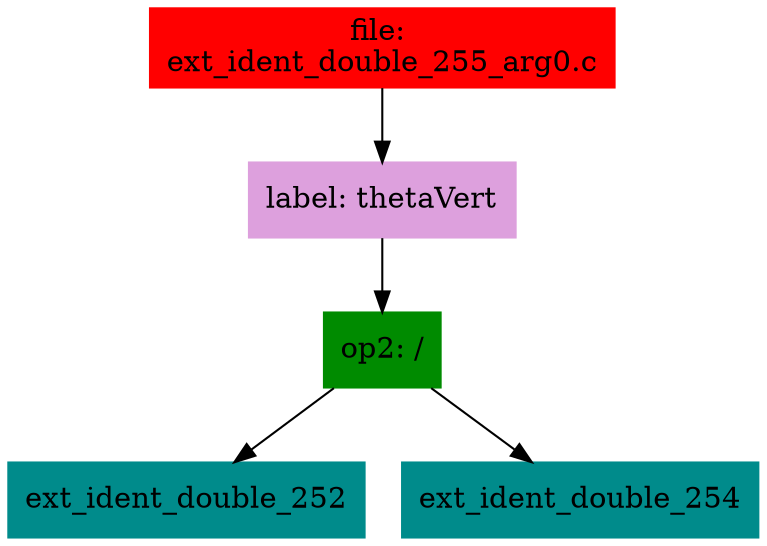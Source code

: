 digraph G {
node [shape=box]

0 [label="file: 
ext_ident_double_255_arg0.c",color=red, style=filled]
1 [label="label: thetaVert",color=plum, style=filled]
0 -> 1
2 [label="op2: /",color=green4, style=filled]
1 -> 2
3 [label="ext_ident_double_252",color=cyan4, style=filled]
2 -> 3
148 [label="ext_ident_double_254",color=cyan4, style=filled]
2 -> 148


}

